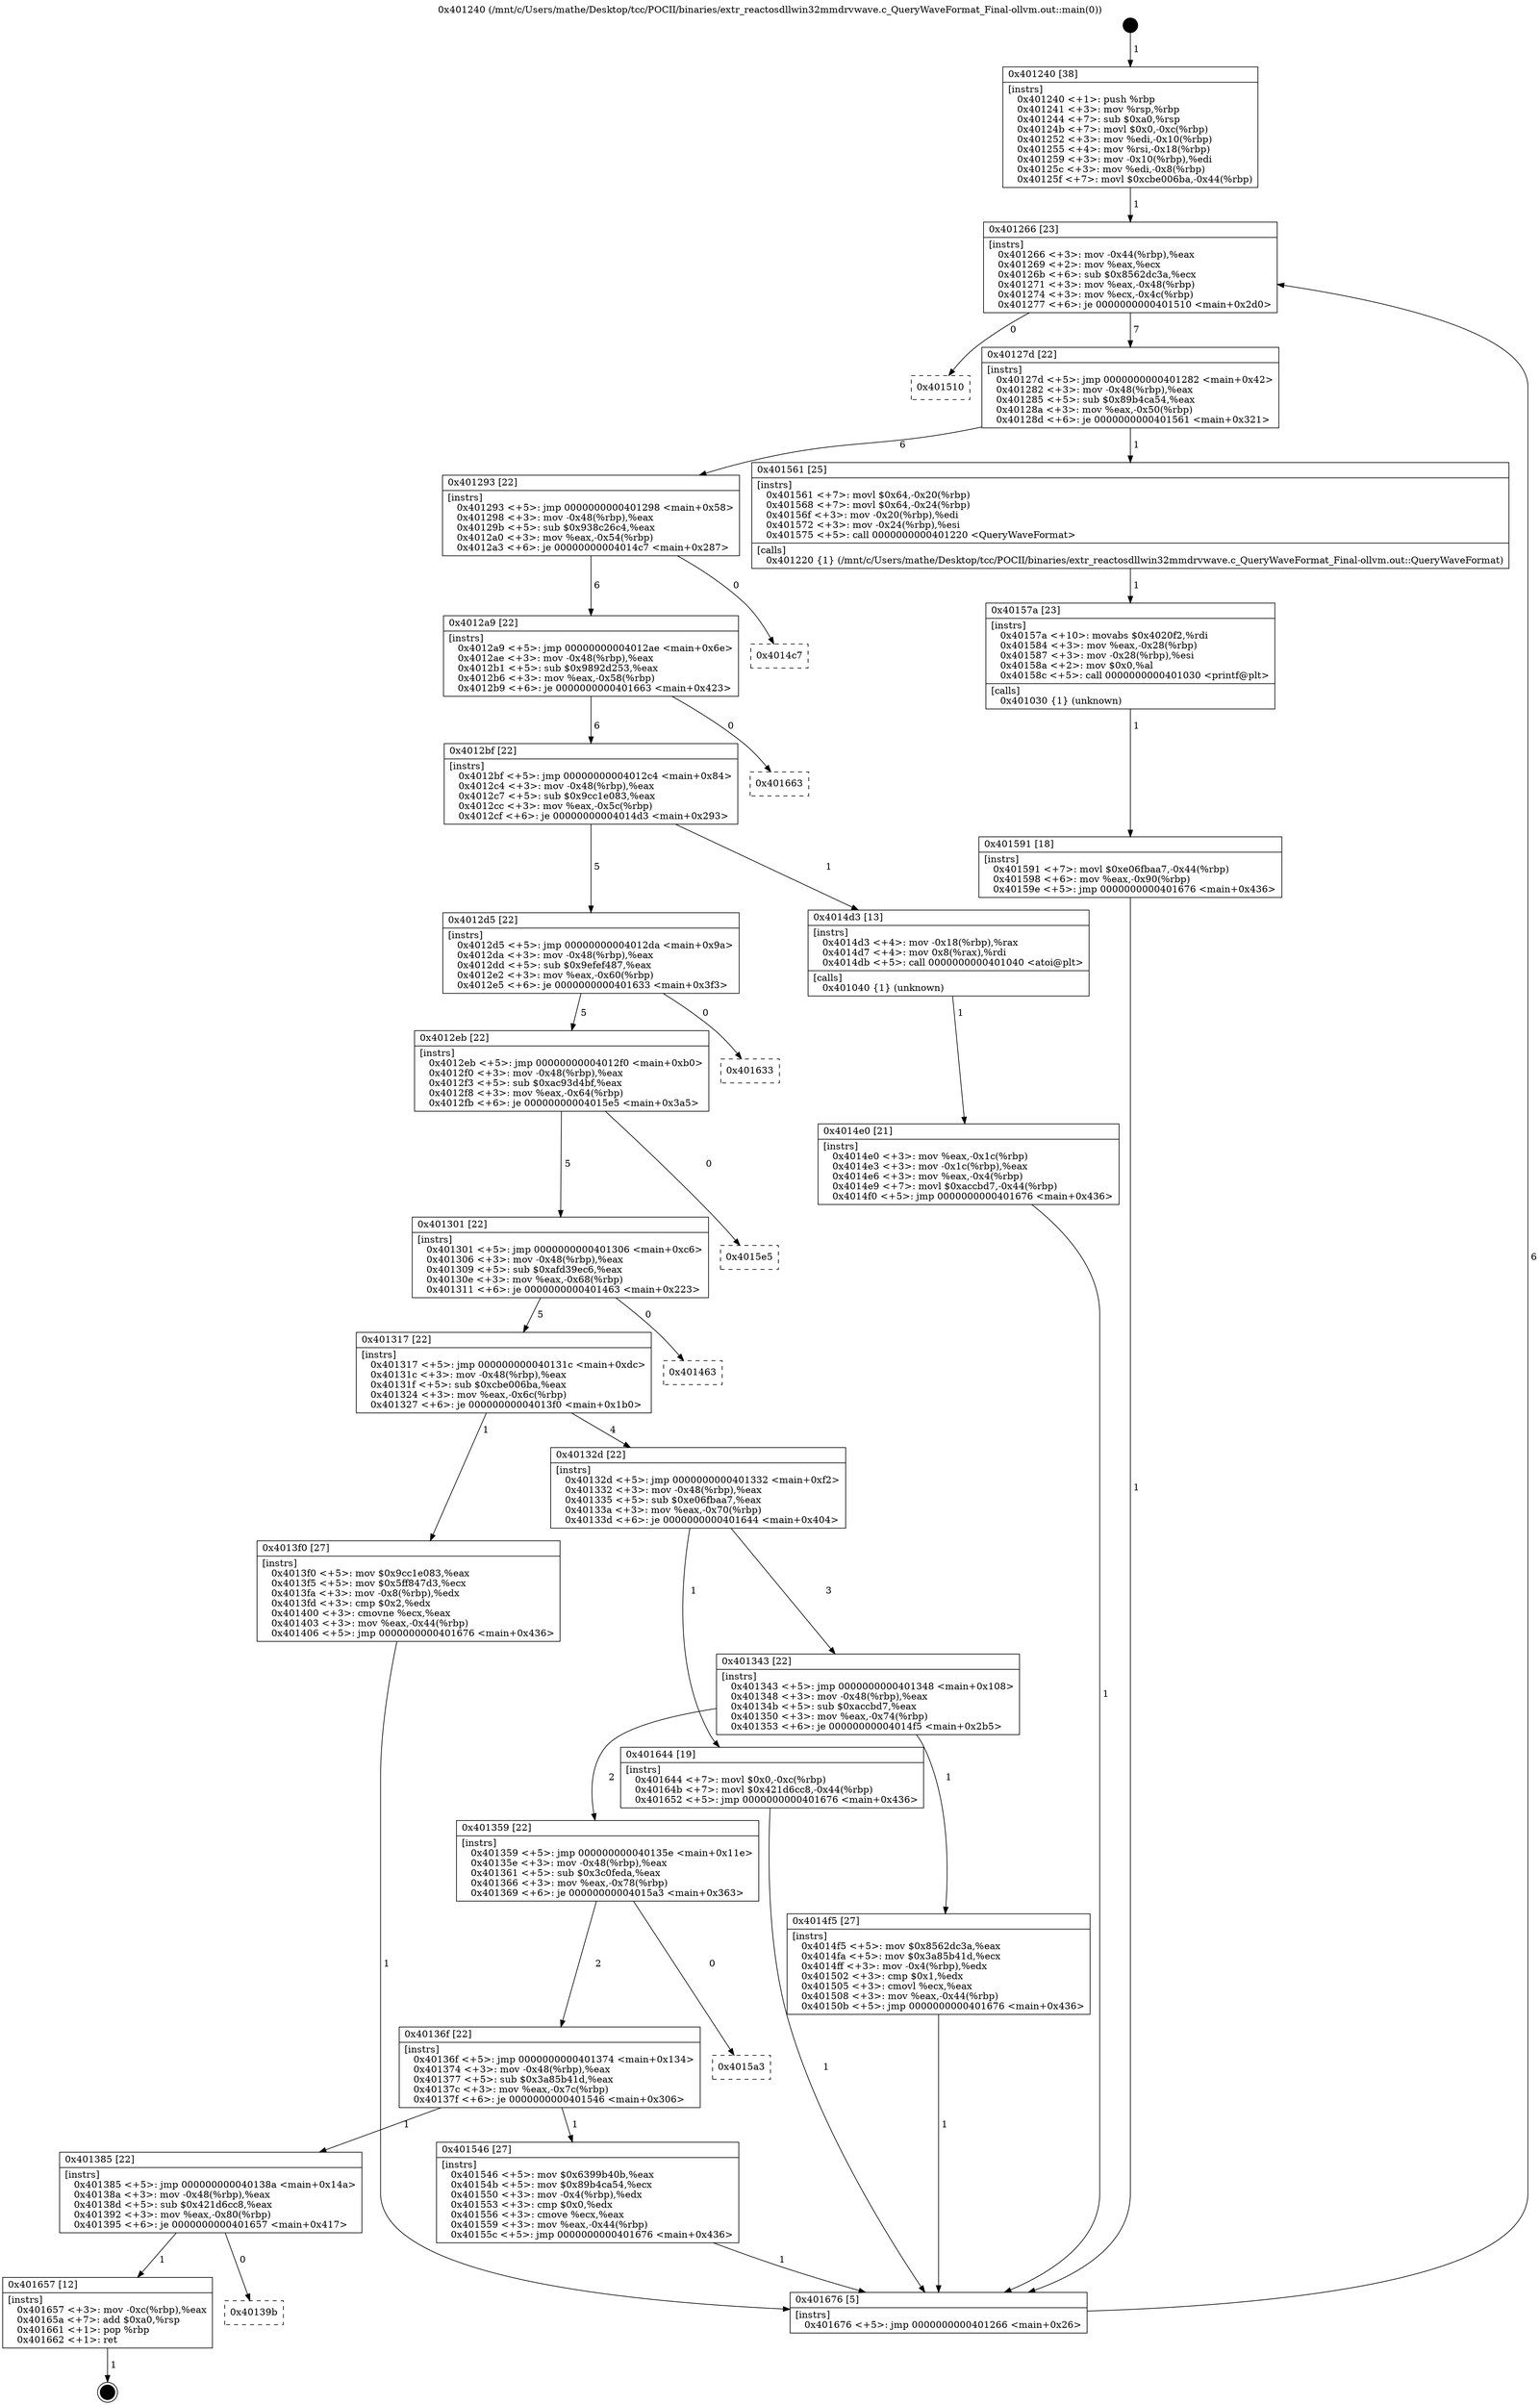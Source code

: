 digraph "0x401240" {
  label = "0x401240 (/mnt/c/Users/mathe/Desktop/tcc/POCII/binaries/extr_reactosdllwin32mmdrvwave.c_QueryWaveFormat_Final-ollvm.out::main(0))"
  labelloc = "t"
  node[shape=record]

  Entry [label="",width=0.3,height=0.3,shape=circle,fillcolor=black,style=filled]
  "0x401266" [label="{
     0x401266 [23]\l
     | [instrs]\l
     &nbsp;&nbsp;0x401266 \<+3\>: mov -0x44(%rbp),%eax\l
     &nbsp;&nbsp;0x401269 \<+2\>: mov %eax,%ecx\l
     &nbsp;&nbsp;0x40126b \<+6\>: sub $0x8562dc3a,%ecx\l
     &nbsp;&nbsp;0x401271 \<+3\>: mov %eax,-0x48(%rbp)\l
     &nbsp;&nbsp;0x401274 \<+3\>: mov %ecx,-0x4c(%rbp)\l
     &nbsp;&nbsp;0x401277 \<+6\>: je 0000000000401510 \<main+0x2d0\>\l
  }"]
  "0x401510" [label="{
     0x401510\l
  }", style=dashed]
  "0x40127d" [label="{
     0x40127d [22]\l
     | [instrs]\l
     &nbsp;&nbsp;0x40127d \<+5\>: jmp 0000000000401282 \<main+0x42\>\l
     &nbsp;&nbsp;0x401282 \<+3\>: mov -0x48(%rbp),%eax\l
     &nbsp;&nbsp;0x401285 \<+5\>: sub $0x89b4ca54,%eax\l
     &nbsp;&nbsp;0x40128a \<+3\>: mov %eax,-0x50(%rbp)\l
     &nbsp;&nbsp;0x40128d \<+6\>: je 0000000000401561 \<main+0x321\>\l
  }"]
  Exit [label="",width=0.3,height=0.3,shape=circle,fillcolor=black,style=filled,peripheries=2]
  "0x401561" [label="{
     0x401561 [25]\l
     | [instrs]\l
     &nbsp;&nbsp;0x401561 \<+7\>: movl $0x64,-0x20(%rbp)\l
     &nbsp;&nbsp;0x401568 \<+7\>: movl $0x64,-0x24(%rbp)\l
     &nbsp;&nbsp;0x40156f \<+3\>: mov -0x20(%rbp),%edi\l
     &nbsp;&nbsp;0x401572 \<+3\>: mov -0x24(%rbp),%esi\l
     &nbsp;&nbsp;0x401575 \<+5\>: call 0000000000401220 \<QueryWaveFormat\>\l
     | [calls]\l
     &nbsp;&nbsp;0x401220 \{1\} (/mnt/c/Users/mathe/Desktop/tcc/POCII/binaries/extr_reactosdllwin32mmdrvwave.c_QueryWaveFormat_Final-ollvm.out::QueryWaveFormat)\l
  }"]
  "0x401293" [label="{
     0x401293 [22]\l
     | [instrs]\l
     &nbsp;&nbsp;0x401293 \<+5\>: jmp 0000000000401298 \<main+0x58\>\l
     &nbsp;&nbsp;0x401298 \<+3\>: mov -0x48(%rbp),%eax\l
     &nbsp;&nbsp;0x40129b \<+5\>: sub $0x938c26c4,%eax\l
     &nbsp;&nbsp;0x4012a0 \<+3\>: mov %eax,-0x54(%rbp)\l
     &nbsp;&nbsp;0x4012a3 \<+6\>: je 00000000004014c7 \<main+0x287\>\l
  }"]
  "0x40139b" [label="{
     0x40139b\l
  }", style=dashed]
  "0x4014c7" [label="{
     0x4014c7\l
  }", style=dashed]
  "0x4012a9" [label="{
     0x4012a9 [22]\l
     | [instrs]\l
     &nbsp;&nbsp;0x4012a9 \<+5\>: jmp 00000000004012ae \<main+0x6e\>\l
     &nbsp;&nbsp;0x4012ae \<+3\>: mov -0x48(%rbp),%eax\l
     &nbsp;&nbsp;0x4012b1 \<+5\>: sub $0x9892d253,%eax\l
     &nbsp;&nbsp;0x4012b6 \<+3\>: mov %eax,-0x58(%rbp)\l
     &nbsp;&nbsp;0x4012b9 \<+6\>: je 0000000000401663 \<main+0x423\>\l
  }"]
  "0x401657" [label="{
     0x401657 [12]\l
     | [instrs]\l
     &nbsp;&nbsp;0x401657 \<+3\>: mov -0xc(%rbp),%eax\l
     &nbsp;&nbsp;0x40165a \<+7\>: add $0xa0,%rsp\l
     &nbsp;&nbsp;0x401661 \<+1\>: pop %rbp\l
     &nbsp;&nbsp;0x401662 \<+1\>: ret\l
  }"]
  "0x401663" [label="{
     0x401663\l
  }", style=dashed]
  "0x4012bf" [label="{
     0x4012bf [22]\l
     | [instrs]\l
     &nbsp;&nbsp;0x4012bf \<+5\>: jmp 00000000004012c4 \<main+0x84\>\l
     &nbsp;&nbsp;0x4012c4 \<+3\>: mov -0x48(%rbp),%eax\l
     &nbsp;&nbsp;0x4012c7 \<+5\>: sub $0x9cc1e083,%eax\l
     &nbsp;&nbsp;0x4012cc \<+3\>: mov %eax,-0x5c(%rbp)\l
     &nbsp;&nbsp;0x4012cf \<+6\>: je 00000000004014d3 \<main+0x293\>\l
  }"]
  "0x401591" [label="{
     0x401591 [18]\l
     | [instrs]\l
     &nbsp;&nbsp;0x401591 \<+7\>: movl $0xe06fbaa7,-0x44(%rbp)\l
     &nbsp;&nbsp;0x401598 \<+6\>: mov %eax,-0x90(%rbp)\l
     &nbsp;&nbsp;0x40159e \<+5\>: jmp 0000000000401676 \<main+0x436\>\l
  }"]
  "0x4014d3" [label="{
     0x4014d3 [13]\l
     | [instrs]\l
     &nbsp;&nbsp;0x4014d3 \<+4\>: mov -0x18(%rbp),%rax\l
     &nbsp;&nbsp;0x4014d7 \<+4\>: mov 0x8(%rax),%rdi\l
     &nbsp;&nbsp;0x4014db \<+5\>: call 0000000000401040 \<atoi@plt\>\l
     | [calls]\l
     &nbsp;&nbsp;0x401040 \{1\} (unknown)\l
  }"]
  "0x4012d5" [label="{
     0x4012d5 [22]\l
     | [instrs]\l
     &nbsp;&nbsp;0x4012d5 \<+5\>: jmp 00000000004012da \<main+0x9a\>\l
     &nbsp;&nbsp;0x4012da \<+3\>: mov -0x48(%rbp),%eax\l
     &nbsp;&nbsp;0x4012dd \<+5\>: sub $0x9efef487,%eax\l
     &nbsp;&nbsp;0x4012e2 \<+3\>: mov %eax,-0x60(%rbp)\l
     &nbsp;&nbsp;0x4012e5 \<+6\>: je 0000000000401633 \<main+0x3f3\>\l
  }"]
  "0x40157a" [label="{
     0x40157a [23]\l
     | [instrs]\l
     &nbsp;&nbsp;0x40157a \<+10\>: movabs $0x4020f2,%rdi\l
     &nbsp;&nbsp;0x401584 \<+3\>: mov %eax,-0x28(%rbp)\l
     &nbsp;&nbsp;0x401587 \<+3\>: mov -0x28(%rbp),%esi\l
     &nbsp;&nbsp;0x40158a \<+2\>: mov $0x0,%al\l
     &nbsp;&nbsp;0x40158c \<+5\>: call 0000000000401030 \<printf@plt\>\l
     | [calls]\l
     &nbsp;&nbsp;0x401030 \{1\} (unknown)\l
  }"]
  "0x401633" [label="{
     0x401633\l
  }", style=dashed]
  "0x4012eb" [label="{
     0x4012eb [22]\l
     | [instrs]\l
     &nbsp;&nbsp;0x4012eb \<+5\>: jmp 00000000004012f0 \<main+0xb0\>\l
     &nbsp;&nbsp;0x4012f0 \<+3\>: mov -0x48(%rbp),%eax\l
     &nbsp;&nbsp;0x4012f3 \<+5\>: sub $0xac93d4bf,%eax\l
     &nbsp;&nbsp;0x4012f8 \<+3\>: mov %eax,-0x64(%rbp)\l
     &nbsp;&nbsp;0x4012fb \<+6\>: je 00000000004015e5 \<main+0x3a5\>\l
  }"]
  "0x401385" [label="{
     0x401385 [22]\l
     | [instrs]\l
     &nbsp;&nbsp;0x401385 \<+5\>: jmp 000000000040138a \<main+0x14a\>\l
     &nbsp;&nbsp;0x40138a \<+3\>: mov -0x48(%rbp),%eax\l
     &nbsp;&nbsp;0x40138d \<+5\>: sub $0x421d6cc8,%eax\l
     &nbsp;&nbsp;0x401392 \<+3\>: mov %eax,-0x80(%rbp)\l
     &nbsp;&nbsp;0x401395 \<+6\>: je 0000000000401657 \<main+0x417\>\l
  }"]
  "0x4015e5" [label="{
     0x4015e5\l
  }", style=dashed]
  "0x401301" [label="{
     0x401301 [22]\l
     | [instrs]\l
     &nbsp;&nbsp;0x401301 \<+5\>: jmp 0000000000401306 \<main+0xc6\>\l
     &nbsp;&nbsp;0x401306 \<+3\>: mov -0x48(%rbp),%eax\l
     &nbsp;&nbsp;0x401309 \<+5\>: sub $0xafd39ec6,%eax\l
     &nbsp;&nbsp;0x40130e \<+3\>: mov %eax,-0x68(%rbp)\l
     &nbsp;&nbsp;0x401311 \<+6\>: je 0000000000401463 \<main+0x223\>\l
  }"]
  "0x401546" [label="{
     0x401546 [27]\l
     | [instrs]\l
     &nbsp;&nbsp;0x401546 \<+5\>: mov $0x6399b40b,%eax\l
     &nbsp;&nbsp;0x40154b \<+5\>: mov $0x89b4ca54,%ecx\l
     &nbsp;&nbsp;0x401550 \<+3\>: mov -0x4(%rbp),%edx\l
     &nbsp;&nbsp;0x401553 \<+3\>: cmp $0x0,%edx\l
     &nbsp;&nbsp;0x401556 \<+3\>: cmove %ecx,%eax\l
     &nbsp;&nbsp;0x401559 \<+3\>: mov %eax,-0x44(%rbp)\l
     &nbsp;&nbsp;0x40155c \<+5\>: jmp 0000000000401676 \<main+0x436\>\l
  }"]
  "0x401463" [label="{
     0x401463\l
  }", style=dashed]
  "0x401317" [label="{
     0x401317 [22]\l
     | [instrs]\l
     &nbsp;&nbsp;0x401317 \<+5\>: jmp 000000000040131c \<main+0xdc\>\l
     &nbsp;&nbsp;0x40131c \<+3\>: mov -0x48(%rbp),%eax\l
     &nbsp;&nbsp;0x40131f \<+5\>: sub $0xcbe006ba,%eax\l
     &nbsp;&nbsp;0x401324 \<+3\>: mov %eax,-0x6c(%rbp)\l
     &nbsp;&nbsp;0x401327 \<+6\>: je 00000000004013f0 \<main+0x1b0\>\l
  }"]
  "0x40136f" [label="{
     0x40136f [22]\l
     | [instrs]\l
     &nbsp;&nbsp;0x40136f \<+5\>: jmp 0000000000401374 \<main+0x134\>\l
     &nbsp;&nbsp;0x401374 \<+3\>: mov -0x48(%rbp),%eax\l
     &nbsp;&nbsp;0x401377 \<+5\>: sub $0x3a85b41d,%eax\l
     &nbsp;&nbsp;0x40137c \<+3\>: mov %eax,-0x7c(%rbp)\l
     &nbsp;&nbsp;0x40137f \<+6\>: je 0000000000401546 \<main+0x306\>\l
  }"]
  "0x4013f0" [label="{
     0x4013f0 [27]\l
     | [instrs]\l
     &nbsp;&nbsp;0x4013f0 \<+5\>: mov $0x9cc1e083,%eax\l
     &nbsp;&nbsp;0x4013f5 \<+5\>: mov $0x5ff847d3,%ecx\l
     &nbsp;&nbsp;0x4013fa \<+3\>: mov -0x8(%rbp),%edx\l
     &nbsp;&nbsp;0x4013fd \<+3\>: cmp $0x2,%edx\l
     &nbsp;&nbsp;0x401400 \<+3\>: cmovne %ecx,%eax\l
     &nbsp;&nbsp;0x401403 \<+3\>: mov %eax,-0x44(%rbp)\l
     &nbsp;&nbsp;0x401406 \<+5\>: jmp 0000000000401676 \<main+0x436\>\l
  }"]
  "0x40132d" [label="{
     0x40132d [22]\l
     | [instrs]\l
     &nbsp;&nbsp;0x40132d \<+5\>: jmp 0000000000401332 \<main+0xf2\>\l
     &nbsp;&nbsp;0x401332 \<+3\>: mov -0x48(%rbp),%eax\l
     &nbsp;&nbsp;0x401335 \<+5\>: sub $0xe06fbaa7,%eax\l
     &nbsp;&nbsp;0x40133a \<+3\>: mov %eax,-0x70(%rbp)\l
     &nbsp;&nbsp;0x40133d \<+6\>: je 0000000000401644 \<main+0x404\>\l
  }"]
  "0x401676" [label="{
     0x401676 [5]\l
     | [instrs]\l
     &nbsp;&nbsp;0x401676 \<+5\>: jmp 0000000000401266 \<main+0x26\>\l
  }"]
  "0x401240" [label="{
     0x401240 [38]\l
     | [instrs]\l
     &nbsp;&nbsp;0x401240 \<+1\>: push %rbp\l
     &nbsp;&nbsp;0x401241 \<+3\>: mov %rsp,%rbp\l
     &nbsp;&nbsp;0x401244 \<+7\>: sub $0xa0,%rsp\l
     &nbsp;&nbsp;0x40124b \<+7\>: movl $0x0,-0xc(%rbp)\l
     &nbsp;&nbsp;0x401252 \<+3\>: mov %edi,-0x10(%rbp)\l
     &nbsp;&nbsp;0x401255 \<+4\>: mov %rsi,-0x18(%rbp)\l
     &nbsp;&nbsp;0x401259 \<+3\>: mov -0x10(%rbp),%edi\l
     &nbsp;&nbsp;0x40125c \<+3\>: mov %edi,-0x8(%rbp)\l
     &nbsp;&nbsp;0x40125f \<+7\>: movl $0xcbe006ba,-0x44(%rbp)\l
  }"]
  "0x4014e0" [label="{
     0x4014e0 [21]\l
     | [instrs]\l
     &nbsp;&nbsp;0x4014e0 \<+3\>: mov %eax,-0x1c(%rbp)\l
     &nbsp;&nbsp;0x4014e3 \<+3\>: mov -0x1c(%rbp),%eax\l
     &nbsp;&nbsp;0x4014e6 \<+3\>: mov %eax,-0x4(%rbp)\l
     &nbsp;&nbsp;0x4014e9 \<+7\>: movl $0xaccbd7,-0x44(%rbp)\l
     &nbsp;&nbsp;0x4014f0 \<+5\>: jmp 0000000000401676 \<main+0x436\>\l
  }"]
  "0x4015a3" [label="{
     0x4015a3\l
  }", style=dashed]
  "0x401644" [label="{
     0x401644 [19]\l
     | [instrs]\l
     &nbsp;&nbsp;0x401644 \<+7\>: movl $0x0,-0xc(%rbp)\l
     &nbsp;&nbsp;0x40164b \<+7\>: movl $0x421d6cc8,-0x44(%rbp)\l
     &nbsp;&nbsp;0x401652 \<+5\>: jmp 0000000000401676 \<main+0x436\>\l
  }"]
  "0x401343" [label="{
     0x401343 [22]\l
     | [instrs]\l
     &nbsp;&nbsp;0x401343 \<+5\>: jmp 0000000000401348 \<main+0x108\>\l
     &nbsp;&nbsp;0x401348 \<+3\>: mov -0x48(%rbp),%eax\l
     &nbsp;&nbsp;0x40134b \<+5\>: sub $0xaccbd7,%eax\l
     &nbsp;&nbsp;0x401350 \<+3\>: mov %eax,-0x74(%rbp)\l
     &nbsp;&nbsp;0x401353 \<+6\>: je 00000000004014f5 \<main+0x2b5\>\l
  }"]
  "0x401359" [label="{
     0x401359 [22]\l
     | [instrs]\l
     &nbsp;&nbsp;0x401359 \<+5\>: jmp 000000000040135e \<main+0x11e\>\l
     &nbsp;&nbsp;0x40135e \<+3\>: mov -0x48(%rbp),%eax\l
     &nbsp;&nbsp;0x401361 \<+5\>: sub $0x3c0feda,%eax\l
     &nbsp;&nbsp;0x401366 \<+3\>: mov %eax,-0x78(%rbp)\l
     &nbsp;&nbsp;0x401369 \<+6\>: je 00000000004015a3 \<main+0x363\>\l
  }"]
  "0x4014f5" [label="{
     0x4014f5 [27]\l
     | [instrs]\l
     &nbsp;&nbsp;0x4014f5 \<+5\>: mov $0x8562dc3a,%eax\l
     &nbsp;&nbsp;0x4014fa \<+5\>: mov $0x3a85b41d,%ecx\l
     &nbsp;&nbsp;0x4014ff \<+3\>: mov -0x4(%rbp),%edx\l
     &nbsp;&nbsp;0x401502 \<+3\>: cmp $0x1,%edx\l
     &nbsp;&nbsp;0x401505 \<+3\>: cmovl %ecx,%eax\l
     &nbsp;&nbsp;0x401508 \<+3\>: mov %eax,-0x44(%rbp)\l
     &nbsp;&nbsp;0x40150b \<+5\>: jmp 0000000000401676 \<main+0x436\>\l
  }"]
  Entry -> "0x401240" [label=" 1"]
  "0x401266" -> "0x401510" [label=" 0"]
  "0x401266" -> "0x40127d" [label=" 7"]
  "0x401657" -> Exit [label=" 1"]
  "0x40127d" -> "0x401561" [label=" 1"]
  "0x40127d" -> "0x401293" [label=" 6"]
  "0x401385" -> "0x40139b" [label=" 0"]
  "0x401293" -> "0x4014c7" [label=" 0"]
  "0x401293" -> "0x4012a9" [label=" 6"]
  "0x401385" -> "0x401657" [label=" 1"]
  "0x4012a9" -> "0x401663" [label=" 0"]
  "0x4012a9" -> "0x4012bf" [label=" 6"]
  "0x401644" -> "0x401676" [label=" 1"]
  "0x4012bf" -> "0x4014d3" [label=" 1"]
  "0x4012bf" -> "0x4012d5" [label=" 5"]
  "0x401591" -> "0x401676" [label=" 1"]
  "0x4012d5" -> "0x401633" [label=" 0"]
  "0x4012d5" -> "0x4012eb" [label=" 5"]
  "0x40157a" -> "0x401591" [label=" 1"]
  "0x4012eb" -> "0x4015e5" [label=" 0"]
  "0x4012eb" -> "0x401301" [label=" 5"]
  "0x401561" -> "0x40157a" [label=" 1"]
  "0x401301" -> "0x401463" [label=" 0"]
  "0x401301" -> "0x401317" [label=" 5"]
  "0x401546" -> "0x401676" [label=" 1"]
  "0x401317" -> "0x4013f0" [label=" 1"]
  "0x401317" -> "0x40132d" [label=" 4"]
  "0x4013f0" -> "0x401676" [label=" 1"]
  "0x401240" -> "0x401266" [label=" 1"]
  "0x401676" -> "0x401266" [label=" 6"]
  "0x4014d3" -> "0x4014e0" [label=" 1"]
  "0x4014e0" -> "0x401676" [label=" 1"]
  "0x40136f" -> "0x401546" [label=" 1"]
  "0x40132d" -> "0x401644" [label=" 1"]
  "0x40132d" -> "0x401343" [label=" 3"]
  "0x40136f" -> "0x401385" [label=" 1"]
  "0x401343" -> "0x4014f5" [label=" 1"]
  "0x401343" -> "0x401359" [label=" 2"]
  "0x4014f5" -> "0x401676" [label=" 1"]
  "0x401359" -> "0x40136f" [label=" 2"]
  "0x401359" -> "0x4015a3" [label=" 0"]
}
